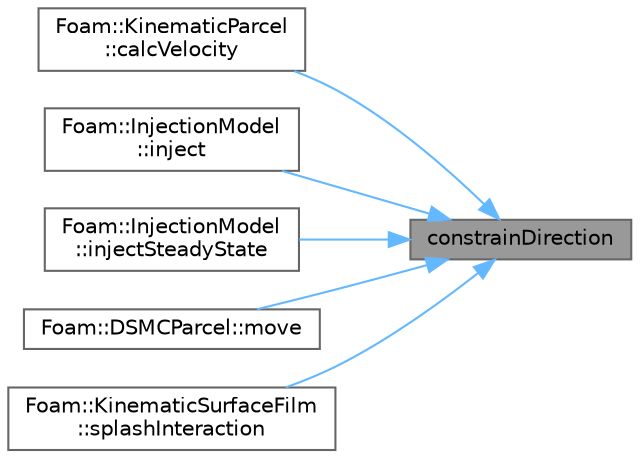 digraph "constrainDirection"
{
 // LATEX_PDF_SIZE
  bgcolor="transparent";
  edge [fontname=Helvetica,fontsize=10,labelfontname=Helvetica,labelfontsize=10];
  node [fontname=Helvetica,fontsize=10,shape=box,height=0.2,width=0.4];
  rankdir="RL";
  Node1 [id="Node000001",label="constrainDirection",height=0.2,width=0.4,color="gray40", fillcolor="grey60", style="filled", fontcolor="black",tooltip=" "];
  Node1 -> Node2 [id="edge1_Node000001_Node000002",dir="back",color="steelblue1",style="solid",tooltip=" "];
  Node2 [id="Node000002",label="Foam::KinematicParcel\l::calcVelocity",height=0.2,width=0.4,color="grey40", fillcolor="white", style="filled",URL="$classFoam_1_1KinematicParcel.html#a28005e8c86081a1f5385eb3d45438b4c",tooltip=" "];
  Node1 -> Node3 [id="edge2_Node000001_Node000003",dir="back",color="steelblue1",style="solid",tooltip=" "];
  Node3 [id="Node000003",label="Foam::InjectionModel\l::inject",height=0.2,width=0.4,color="grey40", fillcolor="white", style="filled",URL="$classFoam_1_1InjectionModel.html#a1efd0f4865994975c398a06e939ca132",tooltip=" "];
  Node1 -> Node4 [id="edge3_Node000001_Node000004",dir="back",color="steelblue1",style="solid",tooltip=" "];
  Node4 [id="Node000004",label="Foam::InjectionModel\l::injectSteadyState",height=0.2,width=0.4,color="grey40", fillcolor="white", style="filled",URL="$classFoam_1_1InjectionModel.html#aad448be3c9c7b12882e4ebd2ca79a6b0",tooltip=" "];
  Node1 -> Node5 [id="edge4_Node000001_Node000005",dir="back",color="steelblue1",style="solid",tooltip=" "];
  Node5 [id="Node000005",label="Foam::DSMCParcel::move",height=0.2,width=0.4,color="grey40", fillcolor="white", style="filled",URL="$classFoam_1_1DSMCParcel.html#ac2c0edbd947f1f38ebd3fcde0db7cd6a",tooltip=" "];
  Node1 -> Node6 [id="edge5_Node000001_Node000006",dir="back",color="steelblue1",style="solid",tooltip=" "];
  Node6 [id="Node000006",label="Foam::KinematicSurfaceFilm\l::splashInteraction",height=0.2,width=0.4,color="grey40", fillcolor="white", style="filled",URL="$classFoam_1_1KinematicSurfaceFilm.html#a23bd6bb85754e0b981edd70d962c173b",tooltip=" "];
}
